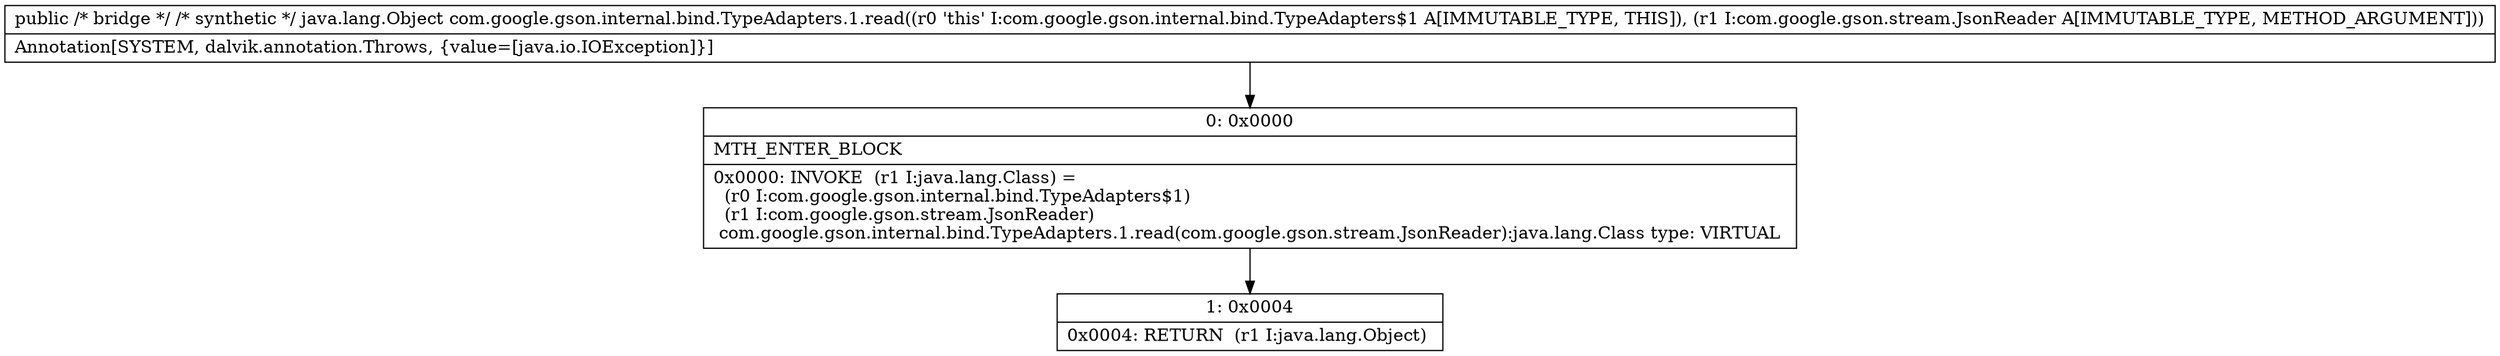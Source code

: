 digraph "CFG forcom.google.gson.internal.bind.TypeAdapters.1.read(Lcom\/google\/gson\/stream\/JsonReader;)Ljava\/lang\/Object;" {
Node_0 [shape=record,label="{0\:\ 0x0000|MTH_ENTER_BLOCK\l|0x0000: INVOKE  (r1 I:java.lang.Class) = \l  (r0 I:com.google.gson.internal.bind.TypeAdapters$1)\l  (r1 I:com.google.gson.stream.JsonReader)\l com.google.gson.internal.bind.TypeAdapters.1.read(com.google.gson.stream.JsonReader):java.lang.Class type: VIRTUAL \l}"];
Node_1 [shape=record,label="{1\:\ 0x0004|0x0004: RETURN  (r1 I:java.lang.Object) \l}"];
MethodNode[shape=record,label="{public \/* bridge *\/ \/* synthetic *\/ java.lang.Object com.google.gson.internal.bind.TypeAdapters.1.read((r0 'this' I:com.google.gson.internal.bind.TypeAdapters$1 A[IMMUTABLE_TYPE, THIS]), (r1 I:com.google.gson.stream.JsonReader A[IMMUTABLE_TYPE, METHOD_ARGUMENT]))  | Annotation[SYSTEM, dalvik.annotation.Throws, \{value=[java.io.IOException]\}]\l}"];
MethodNode -> Node_0;
Node_0 -> Node_1;
}

